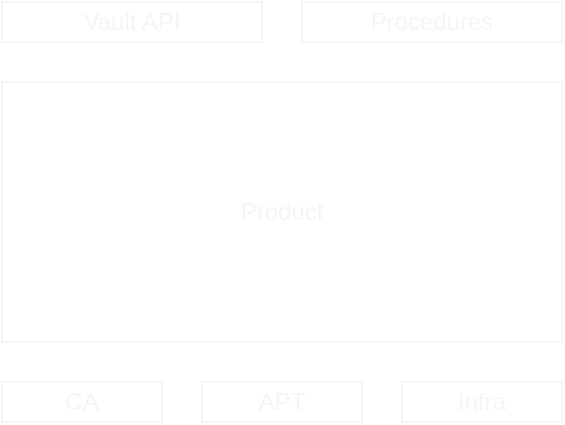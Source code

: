 <mxfile version="13.0.3" type="device" pages="2"><diagram id="XbSHS-3D22iVT7FD5KhC" name="step 1"><mxGraphModel dx="1504" dy="405" grid="1" gridSize="10" guides="1" tooltips="1" connect="1" arrows="1" fold="1" page="1" pageScale="1" pageWidth="827" pageHeight="1169" math="0" shadow="0"><root><mxCell id="0"/><mxCell id="1" parent="0"/><mxCell id="Weshkf2BKHeyloB6A0YB-6" value="APT" style="whiteSpace=wrap;html=1;rounded=0;fontColor=#F5F5F5;fillColor=none;strokeColor=#F5F5F5;" parent="1" vertex="1"><mxGeometry x="-660" y="230" width="80" height="20" as="geometry"/></mxCell><mxCell id="Weshkf2BKHeyloB6A0YB-7" value="CA" style="whiteSpace=wrap;html=1;rounded=0;fontColor=#F5F5F5;fillColor=none;strokeColor=#F5F5F5;" parent="1" vertex="1"><mxGeometry x="-760" y="230" width="80" height="20" as="geometry"/></mxCell><mxCell id="Weshkf2BKHeyloB6A0YB-9" value="Vault API" style="whiteSpace=wrap;html=1;rounded=0;fontColor=#F5F5F5;fillColor=none;strokeColor=#F5F5F5;" parent="1" vertex="1"><mxGeometry x="-760" y="40" width="130" height="20" as="geometry"/></mxCell><mxCell id="l0AaxNF2d6DSuuRQvycw-1" value="Infra" style="whiteSpace=wrap;html=1;rounded=0;fontColor=#F5F5F5;fillColor=none;strokeColor=#F5F5F5;" vertex="1" parent="1"><mxGeometry x="-560" y="230" width="80" height="20" as="geometry"/></mxCell><mxCell id="l0AaxNF2d6DSuuRQvycw-2" value="Product" style="whiteSpace=wrap;html=1;rounded=0;fontColor=#F5F5F5;fillColor=none;strokeColor=#F5F5F5;" vertex="1" parent="1"><mxGeometry x="-760" y="80" width="280" height="130" as="geometry"/></mxCell><mxCell id="l0AaxNF2d6DSuuRQvycw-3" value="Procedures" style="whiteSpace=wrap;html=1;rounded=0;fontColor=#F5F5F5;fillColor=none;strokeColor=#F5F5F5;" vertex="1" parent="1"><mxGeometry x="-610" y="40" width="130" height="20" as="geometry"/></mxCell></root></mxGraphModel></diagram><diagram name="step 2" id="GZJmQy4YltYxYQ3ABa9F"><mxGraphModel dx="1301" dy="283" grid="1" gridSize="10" guides="1" tooltips="1" connect="1" arrows="1" fold="1" page="1" pageScale="1" pageWidth="827" pageHeight="1169" math="0" shadow="0"><root><mxCell id="YQb6Gw3GnQskUmnph-_M-0"/><mxCell id="YQb6Gw3GnQskUmnph-_M-1" parent="YQb6Gw3GnQskUmnph-_M-0"/><mxCell id="YQb6Gw3GnQskUmnph-_M-8" value="APT" style="whiteSpace=wrap;html=1;rounded=0;fillColor=none;strokeColor=#F5F5F5;labelBackgroundColor=none;fontColor=#F5F5F5;" vertex="1" parent="YQb6Gw3GnQskUmnph-_M-1"><mxGeometry x="-660" y="230" width="80" height="20" as="geometry"/></mxCell><mxCell id="YQb6Gw3GnQskUmnph-_M-9" value="CA" style="whiteSpace=wrap;html=1;rounded=0;fillColor=none;strokeColor=#F5F5F5;labelBackgroundColor=none;fontColor=#F5F5F5;" vertex="1" parent="YQb6Gw3GnQskUmnph-_M-1"><mxGeometry x="-760" y="230" width="80" height="20" as="geometry"/></mxCell><mxCell id="YQb6Gw3GnQskUmnph-_M-10" value="Vault API" style="whiteSpace=wrap;html=1;rounded=0;fillColor=none;strokeColor=#F5F5F5;labelBackgroundColor=none;fontColor=#F5F5F5;" vertex="1" parent="YQb6Gw3GnQskUmnph-_M-1"><mxGeometry x="-760" y="40" width="130" height="20" as="geometry"/></mxCell><mxCell id="YQb6Gw3GnQskUmnph-_M-11" value="Infra" style="whiteSpace=wrap;html=1;rounded=0;fillColor=none;strokeColor=#F5F5F5;labelBackgroundColor=none;fontColor=#F5F5F5;" vertex="1" parent="YQb6Gw3GnQskUmnph-_M-1"><mxGeometry x="-560" y="230" width="80" height="20" as="geometry"/></mxCell><mxCell id="YQb6Gw3GnQskUmnph-_M-12" value="" style="whiteSpace=wrap;html=1;rounded=0;fillColor=none;strokeColor=#F5F5F5;labelBackgroundColor=none;fontColor=#F5F5F5;" vertex="1" parent="YQb6Gw3GnQskUmnph-_M-1"><mxGeometry x="-760" y="80" width="280" height="130" as="geometry"/></mxCell><mxCell id="YQb6Gw3GnQskUmnph-_M-13" value="Procedures" style="whiteSpace=wrap;html=1;rounded=0;fillColor=none;strokeColor=#F5F5F5;labelBackgroundColor=none;fontColor=#F5F5F5;" vertex="1" parent="YQb6Gw3GnQskUmnph-_M-1"><mxGeometry x="-610" y="40" width="130" height="20" as="geometry"/></mxCell><mxCell id="YQb6Gw3GnQskUmnph-_M-14" value="&lt;font color=&quot;#e13b13&quot;&gt;Documentation&lt;/font&gt;" style="rounded=1;whiteSpace=wrap;html=1;dashed=1;strokeColor=#E13B13;fillColor=none;" vertex="1" parent="YQb6Gw3GnQskUmnph-_M-1"><mxGeometry x="-610" y="90" width="120" height="50" as="geometry"/></mxCell><mxCell id="YQb6Gw3GnQskUmnph-_M-15" value="Infrastrucutre&lt;br&gt;As Code" style="rounded=1;whiteSpace=wrap;html=1;dashed=1;strokeColor=#E13B13;fontColor=#E13B13;fillColor=none;" vertex="1" parent="YQb6Gw3GnQskUmnph-_M-1"><mxGeometry x="-750" y="90" width="130" height="110" as="geometry"/></mxCell><mxCell id="YQb6Gw3GnQskUmnph-_M-16" value="Formations" style="rounded=1;whiteSpace=wrap;html=1;dashed=1;strokeColor=#E13B13;fontColor=#E13B13;fillColor=none;" vertex="1" parent="YQb6Gw3GnQskUmnph-_M-1"><mxGeometry x="-610" y="150" width="120" height="50" as="geometry"/></mxCell></root></mxGraphModel></diagram></mxfile>